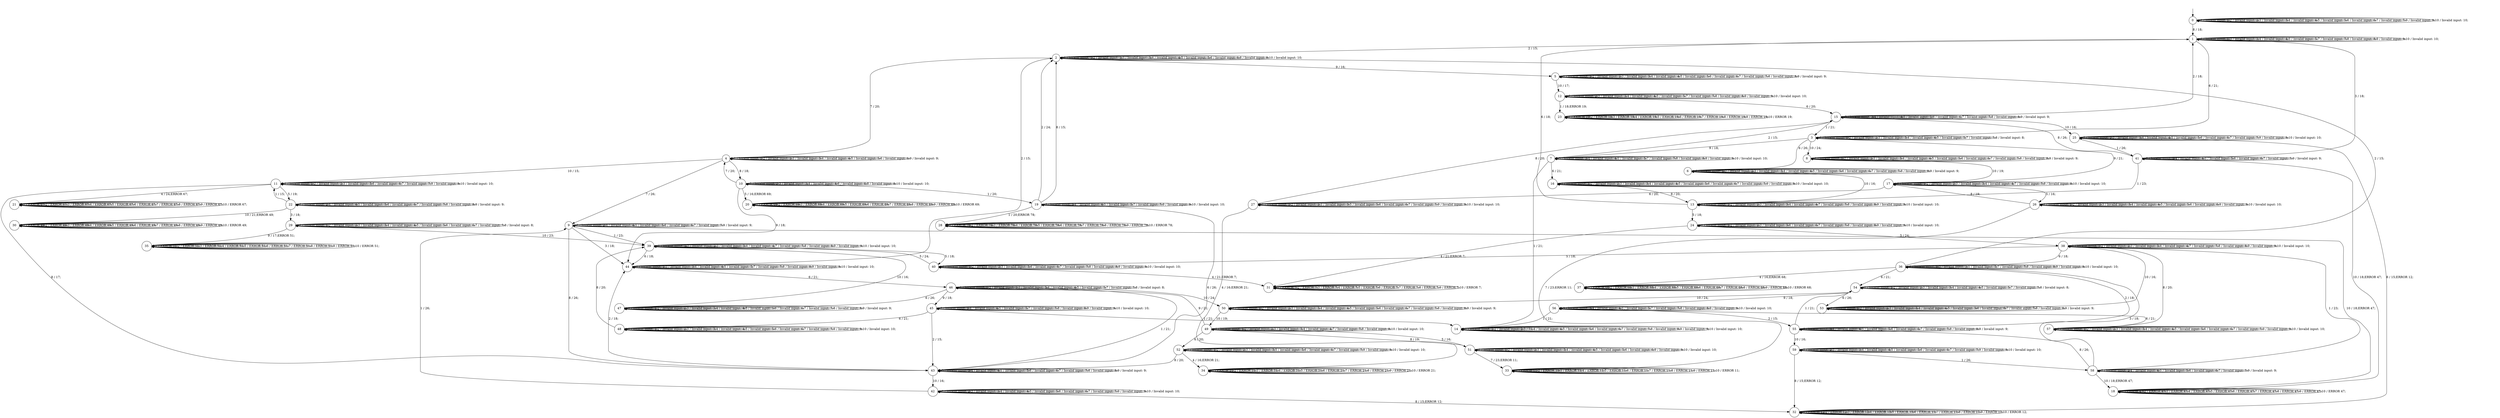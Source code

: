 digraph g {
__start0 [label="" shape="none"];

	s0 [shape="circle" label="0"];
	s1 [shape="circle" label="1"];
	s2 [shape="circle" label="2"];
	s3 [shape="circle" label="3"];
	s4 [shape="circle" label="4"];
	s5 [shape="circle" label="5"];
	s6 [shape="circle" label="6"];
	s7 [shape="circle" label="7"];
	s8 [shape="circle" label="8"];
	s9 [shape="circle" label="9"];
	s10 [shape="circle" label="10"];
	s11 [shape="circle" label="11"];
	s12 [shape="circle" label="12"];
	s13 [shape="circle" label="13"];
	s14 [shape="circle" label="14"];
	s15 [shape="circle" label="15"];
	s16 [shape="circle" label="16"];
	s17 [shape="circle" label="17"];
	s18 [shape="circle" label="18"];
	s19 [shape="circle" label="19"];
	s20 [shape="circle" label="20"];
	s21 [shape="circle" label="21"];
	s22 [shape="circle" label="22"];
	s23 [shape="circle" label="23"];
	s24 [shape="circle" label="24"];
	s25 [shape="circle" label="25"];
	s26 [shape="circle" label="26"];
	s27 [shape="circle" label="27"];
	s28 [shape="circle" label="28"];
	s29 [shape="circle" label="29"];
	s30 [shape="circle" label="30"];
	s31 [shape="circle" label="31"];
	s32 [shape="circle" label="32"];
	s33 [shape="circle" label="33"];
	s34 [shape="circle" label="34"];
	s35 [shape="circle" label="35"];
	s36 [shape="circle" label="36"];
	s37 [shape="circle" label="37"];
	s38 [shape="circle" label="38"];
	s39 [shape="circle" label="39"];
	s40 [shape="circle" label="40"];
	s41 [shape="circle" label="41"];
	s42 [shape="circle" label="42"];
	s43 [shape="circle" label="43"];
	s44 [shape="circle" label="44"];
	s45 [shape="circle" label="45"];
	s46 [shape="circle" label="46"];
	s47 [shape="circle" label="47"];
	s48 [shape="circle" label="48"];
	s49 [shape="circle" label="49"];
	s50 [shape="circle" label="50"];
	s51 [shape="circle" label="51"];
	s52 [shape="circle" label="52"];
	s53 [shape="circle" label="53"];
	s54 [shape="circle" label="54"];
	s55 [shape="circle" label="55"];
	s56 [shape="circle" label="56"];
	s57 [shape="circle" label="57"];
	s58 [shape="circle" label="58"];
	s59 [shape="circle" label="59"];
	s0 -> s0 [label="1 / Invalid input: 1;"];
	s0 -> s0 [label="2 / Invalid input: 2;"];
	s0 -> s0 [label="3 / Invalid input: 3;"];
	s0 -> s0 [label="4 / Invalid input: 4;"];
	s0 -> s0 [label="5 / Invalid input: 5;"];
	s0 -> s0 [label="6 / Invalid input: 6;"];
	s0 -> s0 [label="7 / Invalid input: 7;"];
	s0 -> s1 [label="8 / 18;"];
	s0 -> s0 [label="9 / Invalid input: 9;"];
	s0 -> s0 [label="10 / Invalid input: 10;"];
	s1 -> s1 [label="1 / Invalid input: 1;"];
	s1 -> s2 [label="2 / 15;"];
	s1 -> s1 [label="3 / Invalid input: 3;"];
	s1 -> s1 [label="4 / Invalid input: 4;"];
	s1 -> s1 [label="5 / Invalid input: 5;"];
	s1 -> s3 [label="6 / 21;"];
	s1 -> s1 [label="7 / Invalid input: 7;"];
	s1 -> s1 [label="8 / Invalid input: 8;"];
	s1 -> s1 [label="9 / Invalid input: 9;"];
	s1 -> s1 [label="10 / Invalid input: 10;"];
	s2 -> s2 [label="1 / Invalid input: 1;"];
	s2 -> s2 [label="2 / Invalid input: 2;"];
	s2 -> s2 [label="3 / Invalid input: 3;"];
	s2 -> s2 [label="4 / Invalid input: 4;"];
	s2 -> s2 [label="5 / Invalid input: 5;"];
	s2 -> s2 [label="6 / Invalid input: 6;"];
	s2 -> s4 [label="7 / 20;"];
	s2 -> s2 [label="8 / Invalid input: 8;"];
	s2 -> s5 [label="9 / 16;"];
	s2 -> s2 [label="10 / Invalid input: 10;"];
	s3 -> s3 [label="1 / Invalid input: 1;"];
	s3 -> s3 [label="2 / Invalid input: 2;"];
	s3 -> s3 [label="3 / Invalid input: 3;"];
	s3 -> s3 [label="4 / Invalid input: 4;"];
	s3 -> s3 [label="5 / Invalid input: 5;"];
	s3 -> s6 [label="6 / 26;"];
	s3 -> s3 [label="7 / Invalid input: 7;"];
	s3 -> s3 [label="8 / Invalid input: 8;"];
	s3 -> s7 [label="9 / 18;"];
	s3 -> s8 [label="10 / 24;"];
	s4 -> s4 [label="1 / Invalid input: 1;"];
	s4 -> s4 [label="2 / Invalid input: 2;"];
	s4 -> s4 [label="3 / Invalid input: 3;"];
	s4 -> s4 [label="4 / Invalid input: 4;"];
	s4 -> s4 [label="5 / Invalid input: 5;"];
	s4 -> s4 [label="6 / Invalid input: 6;"];
	s4 -> s9 [label="7 / 26;"];
	s4 -> s10 [label="8 / 18;"];
	s4 -> s4 [label="9 / Invalid input: 9;"];
	s4 -> s11 [label="10 / 15;"];
	s5 -> s5 [label="1 / Invalid input: 1;"];
	s5 -> s5 [label="2 / Invalid input: 2;"];
	s5 -> s5 [label="3 / Invalid input: 3;"];
	s5 -> s5 [label="4 / Invalid input: 4;"];
	s5 -> s5 [label="5 / Invalid input: 5;"];
	s5 -> s5 [label="6 / Invalid input: 6;"];
	s5 -> s5 [label="7 / Invalid input: 7;"];
	s5 -> s5 [label="8 / Invalid input: 8;"];
	s5 -> s5 [label="9 / Invalid input: 9;"];
	s5 -> s12 [label="10 / 17;"];
	s6 -> s6 [label="1 / Invalid input: 1;"];
	s6 -> s6 [label="2 / Invalid input: 2;"];
	s6 -> s6 [label="3 / Invalid input: 3;"];
	s6 -> s6 [label="4 / Invalid input: 4;"];
	s6 -> s6 [label="5 / Invalid input: 5;"];
	s6 -> s6 [label="6 / Invalid input: 6;"];
	s6 -> s6 [label="7 / Invalid input: 7;"];
	s6 -> s6 [label="8 / Invalid input: 8;"];
	s6 -> s6 [label="9 / Invalid input: 9;"];
	s6 -> s13 [label="10 / 16;"];
	s7 -> s14 [label="1 / 21;"];
	s7 -> s15 [label="2 / 15;"];
	s7 -> s7 [label="3 / Invalid input: 3;"];
	s7 -> s7 [label="4 / Invalid input: 4;"];
	s7 -> s7 [label="5 / Invalid input: 5;"];
	s7 -> s16 [label="6 / 21;"];
	s7 -> s7 [label="7 / Invalid input: 7;"];
	s7 -> s7 [label="8 / Invalid input: 8;"];
	s7 -> s7 [label="9 / Invalid input: 9;"];
	s7 -> s7 [label="10 / Invalid input: 10;"];
	s8 -> s8 [label="1 / Invalid input: 1;"];
	s8 -> s8 [label="2 / Invalid input: 2;"];
	s8 -> s8 [label="3 / Invalid input: 3;"];
	s8 -> s8 [label="4 / Invalid input: 4;"];
	s8 -> s8 [label="5 / Invalid input: 5;"];
	s8 -> s8 [label="6 / Invalid input: 6;"];
	s8 -> s8 [label="7 / Invalid input: 7;"];
	s8 -> s8 [label="8 / Invalid input: 8;"];
	s8 -> s8 [label="9 / Invalid input: 9;"];
	s8 -> s17 [label="10 / 19;"];
	s9 -> s39 [label="1 / 23;"];
	s9 -> s9 [label="2 / Invalid input: 2;"];
	s9 -> s44 [label="3 / 18;"];
	s9 -> s9 [label="4 / Invalid input: 4;"];
	s9 -> s9 [label="5 / Invalid input: 5;"];
	s9 -> s9 [label="6 / Invalid input: 6;"];
	s9 -> s9 [label="7 / Invalid input: 7;"];
	s9 -> s43 [label="8 / 26;"];
	s9 -> s9 [label="9 / Invalid input: 9;"];
	s9 -> s18 [label="10 / 18;ERROR 47;"];
	s10 -> s19 [label="1 / 20;"];
	s10 -> s10 [label="2 / Invalid input: 2;"];
	s10 -> s10 [label="3 / Invalid input: 3;"];
	s10 -> s10 [label="4 / Invalid input: 4;"];
	s10 -> s20 [label="5 / 16;ERROR 69;"];
	s10 -> s10 [label="6 / Invalid input: 6;"];
	s10 -> s4 [label="7 / 20;"];
	s10 -> s10 [label="8 / Invalid input: 8;"];
	s10 -> s44 [label="9 / 18;"];
	s10 -> s10 [label="10 / Invalid input: 10;"];
	s11 -> s11 [label="1 / Invalid input: 1;"];
	s11 -> s11 [label="2 / Invalid input: 2;"];
	s11 -> s11 [label="3 / Invalid input: 3;"];
	s11 -> s21 [label="4 / 24;ERROR 67;"];
	s11 -> s22 [label="5 / 19;"];
	s11 -> s11 [label="6 / Invalid input: 6;"];
	s11 -> s11 [label="7 / Invalid input: 7;"];
	s11 -> s43 [label="8 / 17;"];
	s11 -> s11 [label="9 / Invalid input: 9;"];
	s11 -> s11 [label="10 / Invalid input: 10;"];
	s12 -> s23 [label="1 / 18;ERROR 19;"];
	s12 -> s12 [label="2 / Invalid input: 2;"];
	s12 -> s12 [label="3 / Invalid input: 3;"];
	s12 -> s12 [label="4 / Invalid input: 4;"];
	s12 -> s12 [label="5 / Invalid input: 5;"];
	s12 -> s15 [label="6 / 20;"];
	s12 -> s12 [label="7 / Invalid input: 7;"];
	s12 -> s12 [label="8 / Invalid input: 8;"];
	s12 -> s12 [label="9 / Invalid input: 9;"];
	s12 -> s12 [label="10 / Invalid input: 10;"];
	s13 -> s13 [label="1 / Invalid input: 1;"];
	s13 -> s13 [label="2 / Invalid input: 2;"];
	s13 -> s13 [label="3 / Invalid input: 3;"];
	s13 -> s13 [label="4 / Invalid input: 4;"];
	s13 -> s24 [label="5 / 18;"];
	s13 -> s1 [label="6 / 18;"];
	s13 -> s13 [label="7 / Invalid input: 7;"];
	s13 -> s13 [label="8 / Invalid input: 8;"];
	s13 -> s13 [label="9 / Invalid input: 9;"];
	s13 -> s13 [label="10 / Invalid input: 10;"];
	s14 -> s14 [label="1 / Invalid input: 1;"];
	s14 -> s14 [label="2 / Invalid input: 2;"];
	s14 -> s14 [label="3 / 21;"];
	s14 -> s14 [label="4 / Invalid input: 4;"];
	s14 -> s14 [label="5 / Invalid input: 5;"];
	s14 -> s14 [label="6 / Invalid input: 6;"];
	s14 -> s14 [label="7 / Invalid input: 7;"];
	s14 -> s14 [label="8 / Invalid input: 8;"];
	s14 -> s14 [label="9 / Invalid input: 9;"];
	s14 -> s14 [label="10 / Invalid input: 10;"];
	s15 -> s3 [label="1 / 21;"];
	s15 -> s1 [label="2 / 18;"];
	s15 -> s15 [label="3 / Invalid input: 3;"];
	s15 -> s15 [label="4 / Invalid input: 4;"];
	s15 -> s15 [label="5 / Invalid input: 5;"];
	s15 -> s15 [label="6 / Invalid input: 6;"];
	s15 -> s15 [label="7 / Invalid input: 7;"];
	s15 -> s15 [label="8 / Invalid input: 8;"];
	s15 -> s15 [label="9 / Invalid input: 9;"];
	s15 -> s25 [label="10 / 16;"];
	s16 -> s16 [label="1 / Invalid input: 1;"];
	s16 -> s16 [label="2 / Invalid input: 2;"];
	s16 -> s16 [label="3 / Invalid input: 3;"];
	s16 -> s16 [label="4 / Invalid input: 4;"];
	s16 -> s16 [label="5 / Invalid input: 5;"];
	s16 -> s16 [label="6 / Invalid input: 6;"];
	s16 -> s16 [label="7 / Invalid input: 7;"];
	s16 -> s13 [label="8 / 20;"];
	s16 -> s16 [label="9 / Invalid input: 9;"];
	s16 -> s16 [label="10 / Invalid input: 10;"];
	s17 -> s17 [label="1 / Invalid input: 1;"];
	s17 -> s17 [label="2 / Invalid input: 2;"];
	s17 -> s17 [label="3 / Invalid input: 3;"];
	s17 -> s17 [label="4 / Invalid input: 4;"];
	s17 -> s26 [label="5 / 16;"];
	s17 -> s27 [label="6 / 20;"];
	s17 -> s17 [label="7 / Invalid input: 7;"];
	s17 -> s17 [label="8 / Invalid input: 8;"];
	s17 -> s3 [label="9 / 21;"];
	s17 -> s17 [label="10 / Invalid input: 10;"];
	s18 -> s18 [label="1 / ERROR 47;"];
	s18 -> s18 [label="2 / ERROR 47;"];
	s18 -> s18 [label="3 / ERROR 47;"];
	s18 -> s18 [label="4 / ERROR 47;"];
	s18 -> s18 [label="5 / ERROR 47;"];
	s18 -> s18 [label="6 / ERROR 47;"];
	s18 -> s18 [label="7 / ERROR 47;"];
	s18 -> s18 [label="8 / ERROR 47;"];
	s18 -> s18 [label="9 / ERROR 47;"];
	s18 -> s18 [label="10 / ERROR 47;"];
	s19 -> s28 [label="1 / 20;ERROR 78;"];
	s19 -> s2 [label="2 / 24;"];
	s19 -> s19 [label="3 / Invalid input: 3;"];
	s19 -> s19 [label="4 / Invalid input: 4;"];
	s19 -> s19 [label="5 / Invalid input: 5;"];
	s19 -> s43 [label="6 / 26;"];
	s19 -> s19 [label="7 / Invalid input: 7;"];
	s19 -> s2 [label="8 / 15;"];
	s19 -> s19 [label="9 / Invalid input: 9;"];
	s19 -> s19 [label="10 / Invalid input: 10;"];
	s20 -> s20 [label="1 / ERROR 69;"];
	s20 -> s20 [label="2 / ERROR 69;"];
	s20 -> s20 [label="3 / ERROR 69;"];
	s20 -> s20 [label="4 / ERROR 69;"];
	s20 -> s20 [label="5 / ERROR 69;"];
	s20 -> s20 [label="6 / ERROR 69;"];
	s20 -> s20 [label="7 / ERROR 69;"];
	s20 -> s20 [label="8 / ERROR 69;"];
	s20 -> s20 [label="9 / ERROR 69;"];
	s20 -> s20 [label="10 / ERROR 69;"];
	s21 -> s21 [label="1 / ERROR 67;"];
	s21 -> s21 [label="2 / ERROR 67;"];
	s21 -> s21 [label="3 / ERROR 67;"];
	s21 -> s21 [label="4 / ERROR 67;"];
	s21 -> s21 [label="5 / ERROR 67;"];
	s21 -> s21 [label="6 / ERROR 67;"];
	s21 -> s21 [label="7 / ERROR 67;"];
	s21 -> s21 [label="8 / ERROR 67;"];
	s21 -> s21 [label="9 / ERROR 67;"];
	s21 -> s21 [label="10 / ERROR 67;"];
	s22 -> s11 [label="1 / 15;"];
	s22 -> s22 [label="2 / Invalid input: 2;"];
	s22 -> s29 [label="3 / 18;"];
	s22 -> s22 [label="4 / Invalid input: 4;"];
	s22 -> s22 [label="5 / Invalid input: 5;"];
	s22 -> s22 [label="6 / Invalid input: 6;"];
	s22 -> s22 [label="7 / Invalid input: 7;"];
	s22 -> s22 [label="8 / Invalid input: 8;"];
	s22 -> s22 [label="9 / Invalid input: 9;"];
	s22 -> s30 [label="10 / 21;ERROR 49;"];
	s23 -> s23 [label="1 / ERROR 19;"];
	s23 -> s23 [label="2 / ERROR 19;"];
	s23 -> s23 [label="3 / ERROR 19;"];
	s23 -> s23 [label="4 / ERROR 19;"];
	s23 -> s23 [label="5 / ERROR 19;"];
	s23 -> s23 [label="6 / ERROR 19;"];
	s23 -> s23 [label="7 / ERROR 19;"];
	s23 -> s23 [label="8 / ERROR 19;"];
	s23 -> s23 [label="9 / ERROR 19;"];
	s23 -> s23 [label="10 / ERROR 19;"];
	s24 -> s24 [label="1 / Invalid input: 1;"];
	s24 -> s24 [label="2 / Invalid input: 2;"];
	s24 -> s24 [label="3 / Invalid input: 3;"];
	s24 -> s31 [label="4 / 21;ERROR 7;"];
	s24 -> s38 [label="5 / 24;"];
	s24 -> s24 [label="6 / Invalid input: 6;"];
	s24 -> s24 [label="7 / Invalid input: 7;"];
	s24 -> s24 [label="8 / Invalid input: 8;"];
	s24 -> s24 [label="9 / Invalid input: 9;"];
	s24 -> s24 [label="10 / Invalid input: 10;"];
	s25 -> s41 [label="1 / 26;"];
	s25 -> s25 [label="2 / Invalid input: 2;"];
	s25 -> s25 [label="3 / Invalid input: 3;"];
	s25 -> s25 [label="4 / Invalid input: 4;"];
	s25 -> s25 [label="5 / Invalid input: 5;"];
	s25 -> s25 [label="6 / Invalid input: 6;"];
	s25 -> s25 [label="7 / Invalid input: 7;"];
	s25 -> s32 [label="8 / 15;ERROR 12;"];
	s25 -> s25 [label="9 / Invalid input: 9;"];
	s25 -> s25 [label="10 / Invalid input: 10;"];
	s26 -> s26 [label="1 / Invalid input: 1;"];
	s26 -> s26 [label="2 / Invalid input: 2;"];
	s26 -> s26 [label="3 / Invalid input: 3;"];
	s26 -> s26 [label="4 / Invalid input: 4;"];
	s26 -> s26 [label="5 / Invalid input: 5;"];
	s26 -> s26 [label="6 / Invalid input: 6;"];
	s26 -> s33 [label="7 / 23;ERROR 11;"];
	s26 -> s17 [label="8 / 19;"];
	s26 -> s26 [label="9 / Invalid input: 9;"];
	s26 -> s26 [label="10 / Invalid input: 10;"];
	s27 -> s27 [label="1 / Invalid input: 1;"];
	s27 -> s27 [label="2 / Invalid input: 2;"];
	s27 -> s27 [label="3 / Invalid input: 3;"];
	s27 -> s34 [label="4 / 16;ERROR 21;"];
	s27 -> s27 [label="5 / Invalid input: 5;"];
	s27 -> s27 [label="6 / Invalid input: 6;"];
	s27 -> s27 [label="7 / Invalid input: 7;"];
	s27 -> s15 [label="8 / 20;"];
	s27 -> s27 [label="9 / Invalid input: 9;"];
	s27 -> s27 [label="10 / Invalid input: 10;"];
	s28 -> s28 [label="1 / ERROR 78;"];
	s28 -> s28 [label="2 / ERROR 78;"];
	s28 -> s28 [label="3 / ERROR 78;"];
	s28 -> s28 [label="4 / ERROR 78;"];
	s28 -> s28 [label="5 / ERROR 78;"];
	s28 -> s28 [label="6 / ERROR 78;"];
	s28 -> s28 [label="7 / ERROR 78;"];
	s28 -> s28 [label="8 / ERROR 78;"];
	s28 -> s28 [label="9 / ERROR 78;"];
	s28 -> s28 [label="10 / ERROR 78;"];
	s29 -> s29 [label="1 / Invalid input: 1;"];
	s29 -> s29 [label="2 / Invalid input: 2;"];
	s29 -> s29 [label="3 / Invalid input: 3;"];
	s29 -> s29 [label="4 / Invalid input: 4;"];
	s29 -> s29 [label="5 / Invalid input: 5;"];
	s29 -> s29 [label="6 / Invalid input: 6;"];
	s29 -> s29 [label="7 / Invalid input: 7;"];
	s29 -> s29 [label="8 / Invalid input: 8;"];
	s29 -> s35 [label="9 / 17;ERROR 51;"];
	s29 -> s39 [label="10 / 23;"];
	s30 -> s30 [label="1 / ERROR 49;"];
	s30 -> s30 [label="2 / ERROR 49;"];
	s30 -> s30 [label="3 / ERROR 49;"];
	s30 -> s30 [label="4 / ERROR 49;"];
	s30 -> s30 [label="5 / ERROR 49;"];
	s30 -> s30 [label="6 / ERROR 49;"];
	s30 -> s30 [label="7 / ERROR 49;"];
	s30 -> s30 [label="8 / ERROR 49;"];
	s30 -> s30 [label="9 / ERROR 49;"];
	s30 -> s30 [label="10 / ERROR 49;"];
	s31 -> s31 [label="1 / ERROR 7;"];
	s31 -> s31 [label="2 / ERROR 7;"];
	s31 -> s31 [label="3 / ERROR 7;"];
	s31 -> s31 [label="4 / ERROR 7;"];
	s31 -> s31 [label="5 / ERROR 7;"];
	s31 -> s31 [label="6 / ERROR 7;"];
	s31 -> s31 [label="7 / ERROR 7;"];
	s31 -> s31 [label="8 / ERROR 7;"];
	s31 -> s31 [label="9 / ERROR 7;"];
	s31 -> s31 [label="10 / ERROR 7;"];
	s32 -> s32 [label="1 / ERROR 12;"];
	s32 -> s32 [label="2 / ERROR 12;"];
	s32 -> s32 [label="3 / ERROR 12;"];
	s32 -> s32 [label="4 / ERROR 12;"];
	s32 -> s32 [label="5 / ERROR 12;"];
	s32 -> s32 [label="6 / ERROR 12;"];
	s32 -> s32 [label="7 / ERROR 12;"];
	s32 -> s32 [label="8 / ERROR 12;"];
	s32 -> s32 [label="9 / ERROR 12;"];
	s32 -> s32 [label="10 / ERROR 12;"];
	s33 -> s33 [label="1 / ERROR 11;"];
	s33 -> s33 [label="2 / ERROR 11;"];
	s33 -> s33 [label="3 / ERROR 11;"];
	s33 -> s33 [label="4 / ERROR 11;"];
	s33 -> s33 [label="5 / ERROR 11;"];
	s33 -> s33 [label="6 / ERROR 11;"];
	s33 -> s33 [label="7 / ERROR 11;"];
	s33 -> s33 [label="8 / ERROR 11;"];
	s33 -> s33 [label="9 / ERROR 11;"];
	s33 -> s33 [label="10 / ERROR 11;"];
	s34 -> s34 [label="1 / ERROR 21;"];
	s34 -> s34 [label="2 / ERROR 21;"];
	s34 -> s34 [label="3 / ERROR 21;"];
	s34 -> s34 [label="4 / ERROR 21;"];
	s34 -> s34 [label="5 / ERROR 21;"];
	s34 -> s34 [label="6 / ERROR 21;"];
	s34 -> s34 [label="7 / ERROR 21;"];
	s34 -> s34 [label="8 / ERROR 21;"];
	s34 -> s34 [label="9 / ERROR 21;"];
	s34 -> s34 [label="10 / ERROR 21;"];
	s35 -> s35 [label="1 / ERROR 51;"];
	s35 -> s35 [label="2 / ERROR 51;"];
	s35 -> s35 [label="3 / ERROR 51;"];
	s35 -> s35 [label="4 / ERROR 51;"];
	s35 -> s35 [label="5 / ERROR 51;"];
	s35 -> s35 [label="6 / ERROR 51;"];
	s35 -> s35 [label="7 / ERROR 51;"];
	s35 -> s35 [label="8 / ERROR 51;"];
	s35 -> s35 [label="9 / ERROR 51;"];
	s35 -> s35 [label="10 / ERROR 51;"];
	s36 -> s36 [label="1 / Invalid input: 1;"];
	s36 -> s2 [label="2 / 15;"];
	s36 -> s36 [label="3 / Invalid input: 3;"];
	s36 -> s37 [label="4 / 16;ERROR 68;"];
	s36 -> s36 [label="5 / Invalid input: 5;"];
	s36 -> s54 [label="6 / 21;"];
	s36 -> s36 [label="7 / Invalid input: 7;"];
	s36 -> s36 [label="8 / Invalid input: 8;"];
	s36 -> s36 [label="9 / Invalid input: 9;"];
	s36 -> s36 [label="10 / Invalid input: 10;"];
	s37 -> s37 [label="1 / ERROR 68;"];
	s37 -> s37 [label="2 / ERROR 68;"];
	s37 -> s37 [label="3 / ERROR 68;"];
	s37 -> s37 [label="4 / ERROR 68;"];
	s37 -> s37 [label="5 / ERROR 68;"];
	s37 -> s37 [label="6 / ERROR 68;"];
	s37 -> s37 [label="7 / ERROR 68;"];
	s37 -> s37 [label="8 / ERROR 68;"];
	s37 -> s37 [label="9 / ERROR 68;"];
	s37 -> s37 [label="10 / ERROR 68;"];
	s38 -> s38 [label="1 / Invalid input: 1;"];
	s38 -> s38 [label="2 / Invalid input: 2;"];
	s38 -> s38 [label="3 / Invalid input: 3;"];
	s38 -> s38 [label="4 / Invalid input: 4;"];
	s38 -> s40 [label="5 / 18;"];
	s38 -> s36 [label="6 / 18;"];
	s38 -> s38 [label="7 / Invalid input: 7;"];
	s38 -> s38 [label="8 / Invalid input: 8;"];
	s38 -> s38 [label="9 / Invalid input: 9;"];
	s38 -> s38 [label="10 / Invalid input: 10;"];
	s39 -> s39 [label="1 / Invalid input: 1;"];
	s39 -> s39 [label="2 / Invalid input: 2;"];
	s39 -> s39 [label="3 / Invalid input: 3;"];
	s39 -> s39 [label="4 / Invalid input: 4;"];
	s39 -> s40 [label="5 / 18;"];
	s39 -> s44 [label="6 / 18;"];
	s39 -> s39 [label="7 / Invalid input: 7;"];
	s39 -> s39 [label="8 / Invalid input: 8;"];
	s39 -> s39 [label="9 / Invalid input: 9;"];
	s39 -> s39 [label="10 / Invalid input: 10;"];
	s40 -> s40 [label="1 / Invalid input: 1;"];
	s40 -> s40 [label="2 / Invalid input: 2;"];
	s40 -> s40 [label="3 / Invalid input: 3;"];
	s40 -> s31 [label="4 / 21;ERROR 7;"];
	s40 -> s39 [label="5 / 24;"];
	s40 -> s40 [label="6 / Invalid input: 6;"];
	s40 -> s40 [label="7 / Invalid input: 7;"];
	s40 -> s40 [label="8 / Invalid input: 8;"];
	s40 -> s40 [label="9 / Invalid input: 9;"];
	s40 -> s40 [label="10 / Invalid input: 10;"];
	s41 -> s13 [label="1 / 23;"];
	s41 -> s41 [label="2 / Invalid input: 2;"];
	s41 -> s1 [label="3 / 18;"];
	s41 -> s41 [label="4 / Invalid input: 4;"];
	s41 -> s41 [label="5 / Invalid input: 5;"];
	s41 -> s41 [label="6 / Invalid input: 6;"];
	s41 -> s41 [label="7 / Invalid input: 7;"];
	s41 -> s15 [label="8 / 26;"];
	s41 -> s41 [label="9 / Invalid input: 9;"];
	s41 -> s18 [label="10 / 18;ERROR 47;"];
	s42 -> s9 [label="1 / 26;"];
	s42 -> s42 [label="2 / Invalid input: 2;"];
	s42 -> s42 [label="3 / Invalid input: 3;"];
	s42 -> s42 [label="4 / Invalid input: 4;"];
	s42 -> s42 [label="5 / Invalid input: 5;"];
	s42 -> s42 [label="6 / Invalid input: 6;"];
	s42 -> s42 [label="7 / Invalid input: 7;"];
	s42 -> s32 [label="8 / 15;ERROR 12;"];
	s42 -> s42 [label="9 / Invalid input: 9;"];
	s42 -> s42 [label="10 / Invalid input: 10;"];
	s43 -> s46 [label="1 / 21;"];
	s43 -> s44 [label="2 / 18;"];
	s43 -> s43 [label="3 / Invalid input: 3;"];
	s43 -> s43 [label="4 / Invalid input: 4;"];
	s43 -> s43 [label="5 / Invalid input: 5;"];
	s43 -> s43 [label="6 / Invalid input: 6;"];
	s43 -> s43 [label="7 / Invalid input: 7;"];
	s43 -> s43 [label="8 / Invalid input: 8;"];
	s43 -> s43 [label="9 / Invalid input: 9;"];
	s43 -> s42 [label="10 / 16;"];
	s44 -> s44 [label="1 / Invalid input: 1;"];
	s44 -> s2 [label="2 / 15;"];
	s44 -> s44 [label="3 / Invalid input: 3;"];
	s44 -> s44 [label="4 / Invalid input: 4;"];
	s44 -> s44 [label="5 / Invalid input: 5;"];
	s44 -> s46 [label="6 / 21;"];
	s44 -> s44 [label="7 / Invalid input: 7;"];
	s44 -> s44 [label="8 / Invalid input: 8;"];
	s44 -> s44 [label="9 / Invalid input: 9;"];
	s44 -> s44 [label="10 / Invalid input: 10;"];
	s45 -> s14 [label="1 / 21;"];
	s45 -> s43 [label="2 / 15;"];
	s45 -> s45 [label="3 / Invalid input: 3;"];
	s45 -> s45 [label="4 / Invalid input: 4;"];
	s45 -> s45 [label="5 / Invalid input: 5;"];
	s45 -> s48 [label="6 / 21;"];
	s45 -> s45 [label="7 / Invalid input: 7;"];
	s45 -> s45 [label="8 / Invalid input: 8;"];
	s45 -> s45 [label="9 / Invalid input: 9;"];
	s45 -> s45 [label="10 / Invalid input: 10;"];
	s46 -> s46 [label="1 / Invalid input: 1;"];
	s46 -> s46 [label="2 / Invalid input: 2;"];
	s46 -> s46 [label="3 / Invalid input: 3;"];
	s46 -> s46 [label="4 / Invalid input: 4;"];
	s46 -> s46 [label="5 / Invalid input: 5;"];
	s46 -> s47 [label="6 / 26;"];
	s46 -> s46 [label="7 / Invalid input: 7;"];
	s46 -> s46 [label="8 / Invalid input: 8;"];
	s46 -> s45 [label="9 / 18;"];
	s46 -> s50 [label="10 / 24;"];
	s47 -> s47 [label="1 / Invalid input: 1;"];
	s47 -> s47 [label="2 / Invalid input: 2;"];
	s47 -> s47 [label="3 / Invalid input: 3;"];
	s47 -> s47 [label="4 / Invalid input: 4;"];
	s47 -> s47 [label="5 / Invalid input: 5;"];
	s47 -> s47 [label="6 / Invalid input: 6;"];
	s47 -> s47 [label="7 / Invalid input: 7;"];
	s47 -> s47 [label="8 / Invalid input: 8;"];
	s47 -> s47 [label="9 / Invalid input: 9;"];
	s47 -> s39 [label="10 / 16;"];
	s48 -> s48 [label="1 / Invalid input: 1;"];
	s48 -> s48 [label="2 / Invalid input: 2;"];
	s48 -> s48 [label="3 / Invalid input: 3;"];
	s48 -> s48 [label="4 / Invalid input: 4;"];
	s48 -> s48 [label="5 / Invalid input: 5;"];
	s48 -> s48 [label="6 / Invalid input: 6;"];
	s48 -> s48 [label="7 / Invalid input: 7;"];
	s48 -> s39 [label="8 / 20;"];
	s48 -> s48 [label="9 / Invalid input: 9;"];
	s48 -> s48 [label="10 / Invalid input: 10;"];
	s49 -> s49 [label="1 / Invalid input: 1;"];
	s49 -> s49 [label="2 / Invalid input: 2;"];
	s49 -> s49 [label="3 / Invalid input: 3;"];
	s49 -> s49 [label="4 / Invalid input: 4;"];
	s49 -> s51 [label="5 / 16;"];
	s49 -> s52 [label="6 / 20;"];
	s49 -> s49 [label="7 / Invalid input: 7;"];
	s49 -> s49 [label="8 / Invalid input: 8;"];
	s49 -> s46 [label="9 / 21;"];
	s49 -> s49 [label="10 / Invalid input: 10;"];
	s50 -> s50 [label="1 / Invalid input: 1;"];
	s50 -> s50 [label="2 / Invalid input: 2;"];
	s50 -> s50 [label="3 / Invalid input: 3;"];
	s50 -> s50 [label="4 / Invalid input: 4;"];
	s50 -> s50 [label="5 / Invalid input: 5;"];
	s50 -> s50 [label="6 / Invalid input: 6;"];
	s50 -> s50 [label="7 / Invalid input: 7;"];
	s50 -> s50 [label="8 / Invalid input: 8;"];
	s50 -> s50 [label="9 / Invalid input: 9;"];
	s50 -> s49 [label="10 / 19;"];
	s51 -> s51 [label="1 / Invalid input: 1;"];
	s51 -> s51 [label="2 / Invalid input: 2;"];
	s51 -> s51 [label="3 / Invalid input: 3;"];
	s51 -> s51 [label="4 / Invalid input: 4;"];
	s51 -> s51 [label="5 / Invalid input: 5;"];
	s51 -> s51 [label="6 / Invalid input: 6;"];
	s51 -> s33 [label="7 / 23;ERROR 11;"];
	s51 -> s49 [label="8 / 19;"];
	s51 -> s51 [label="9 / Invalid input: 9;"];
	s51 -> s51 [label="10 / Invalid input: 10;"];
	s52 -> s52 [label="1 / Invalid input: 1;"];
	s52 -> s52 [label="2 / Invalid input: 2;"];
	s52 -> s52 [label="3 / Invalid input: 3;"];
	s52 -> s34 [label="4 / 16;ERROR 21;"];
	s52 -> s52 [label="5 / Invalid input: 5;"];
	s52 -> s52 [label="6 / Invalid input: 6;"];
	s52 -> s52 [label="7 / Invalid input: 7;"];
	s52 -> s43 [label="8 / 20;"];
	s52 -> s52 [label="9 / Invalid input: 9;"];
	s52 -> s52 [label="10 / Invalid input: 10;"];
	s53 -> s53 [label="1 / Invalid input: 1;"];
	s53 -> s53 [label="2 / Invalid input: 2;"];
	s53 -> s53 [label="3 / Invalid input: 3;"];
	s53 -> s53 [label="4 / Invalid input: 4;"];
	s53 -> s53 [label="5 / Invalid input: 5;"];
	s53 -> s53 [label="6 / Invalid input: 6;"];
	s53 -> s53 [label="7 / Invalid input: 7;"];
	s53 -> s53 [label="8 / Invalid input: 8;"];
	s53 -> s53 [label="9 / Invalid input: 9;"];
	s53 -> s38 [label="10 / 16;"];
	s54 -> s54 [label="1 / Invalid input: 1;"];
	s54 -> s54 [label="2 / Invalid input: 2;"];
	s54 -> s54 [label="3 / Invalid input: 3;"];
	s54 -> s54 [label="4 / Invalid input: 4;"];
	s54 -> s54 [label="5 / Invalid input: 5;"];
	s54 -> s53 [label="6 / 26;"];
	s54 -> s54 [label="7 / Invalid input: 7;"];
	s54 -> s54 [label="8 / Invalid input: 8;"];
	s54 -> s56 [label="9 / 18;"];
	s54 -> s50 [label="10 / 24;"];
	s55 -> s54 [label="1 / 21;"];
	s55 -> s36 [label="2 / 18;"];
	s55 -> s55 [label="3 / Invalid input: 3;"];
	s55 -> s55 [label="4 / Invalid input: 4;"];
	s55 -> s55 [label="5 / Invalid input: 5;"];
	s55 -> s55 [label="6 / Invalid input: 6;"];
	s55 -> s55 [label="7 / Invalid input: 7;"];
	s55 -> s55 [label="8 / Invalid input: 8;"];
	s55 -> s55 [label="9 / Invalid input: 9;"];
	s55 -> s59 [label="10 / 16;"];
	s56 -> s14 [label="1 / 21;"];
	s56 -> s55 [label="2 / 15;"];
	s56 -> s56 [label="3 / Invalid input: 3;"];
	s56 -> s56 [label="4 / Invalid input: 4;"];
	s56 -> s56 [label="5 / Invalid input: 5;"];
	s56 -> s57 [label="6 / 21;"];
	s56 -> s56 [label="7 / Invalid input: 7;"];
	s56 -> s56 [label="8 / Invalid input: 8;"];
	s56 -> s56 [label="9 / Invalid input: 9;"];
	s56 -> s56 [label="10 / Invalid input: 10;"];
	s57 -> s57 [label="1 / Invalid input: 1;"];
	s57 -> s57 [label="2 / Invalid input: 2;"];
	s57 -> s57 [label="3 / Invalid input: 3;"];
	s57 -> s57 [label="4 / Invalid input: 4;"];
	s57 -> s57 [label="5 / Invalid input: 5;"];
	s57 -> s57 [label="6 / Invalid input: 6;"];
	s57 -> s57 [label="7 / Invalid input: 7;"];
	s57 -> s38 [label="8 / 20;"];
	s57 -> s57 [label="9 / Invalid input: 9;"];
	s57 -> s57 [label="10 / Invalid input: 10;"];
	s58 -> s38 [label="1 / 23;"];
	s58 -> s58 [label="2 / Invalid input: 2;"];
	s58 -> s36 [label="3 / 18;"];
	s58 -> s58 [label="4 / Invalid input: 4;"];
	s58 -> s58 [label="5 / Invalid input: 5;"];
	s58 -> s58 [label="6 / Invalid input: 6;"];
	s58 -> s58 [label="7 / Invalid input: 7;"];
	s58 -> s55 [label="8 / 26;"];
	s58 -> s58 [label="9 / Invalid input: 9;"];
	s58 -> s18 [label="10 / 18;ERROR 47;"];
	s59 -> s58 [label="1 / 26;"];
	s59 -> s59 [label="2 / Invalid input: 2;"];
	s59 -> s59 [label="3 / Invalid input: 3;"];
	s59 -> s59 [label="4 / Invalid input: 4;"];
	s59 -> s59 [label="5 / Invalid input: 5;"];
	s59 -> s59 [label="6 / Invalid input: 6;"];
	s59 -> s59 [label="7 / Invalid input: 7;"];
	s59 -> s32 [label="8 / 15;ERROR 12;"];
	s59 -> s59 [label="9 / Invalid input: 9;"];
	s59 -> s59 [label="10 / Invalid input: 10;"];

__start0 -> s0;
}
